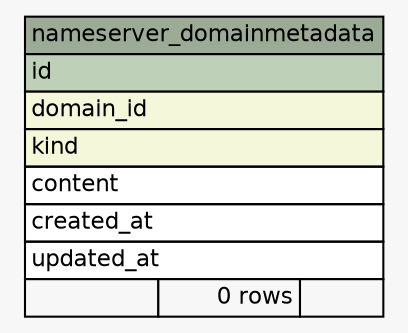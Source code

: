 // dot 2.40.1 on Linux 5.0.0-23-generic
// SchemaSpy rev 590
digraph "nameserver_domainmetadata" {
  graph [
    rankdir="RL"
    bgcolor="#f7f7f7"
    nodesep="0.18"
    ranksep="0.46"
    fontname="Helvetica"
    fontsize="11"
  ];
  node [
    fontname="Helvetica"
    fontsize="11"
    shape="plaintext"
  ];
  edge [
    arrowsize="0.8"
  ];
  "nameserver_domainmetadata" [
    label=<
    <TABLE BORDER="0" CELLBORDER="1" CELLSPACING="0" BGCOLOR="#ffffff">
      <TR><TD COLSPAN="3" BGCOLOR="#9bab96" ALIGN="CENTER">nameserver_domainmetadata</TD></TR>
      <TR><TD PORT="id" COLSPAN="3" BGCOLOR="#bed1b8" ALIGN="LEFT">id</TD></TR>
      <TR><TD PORT="domain_id" COLSPAN="3" BGCOLOR="#f4f7da" ALIGN="LEFT">domain_id</TD></TR>
      <TR><TD PORT="kind" COLSPAN="3" BGCOLOR="#f4f7da" ALIGN="LEFT">kind</TD></TR>
      <TR><TD PORT="content" COLSPAN="3" ALIGN="LEFT">content</TD></TR>
      <TR><TD PORT="created_at" COLSPAN="3" ALIGN="LEFT">created_at</TD></TR>
      <TR><TD PORT="updated_at" COLSPAN="3" ALIGN="LEFT">updated_at</TD></TR>
      <TR><TD ALIGN="LEFT" BGCOLOR="#f7f7f7">  </TD><TD ALIGN="RIGHT" BGCOLOR="#f7f7f7">0 rows</TD><TD ALIGN="RIGHT" BGCOLOR="#f7f7f7">  </TD></TR>
    </TABLE>>
    URL="tables/nameserver_domainmetadata.html"
    tooltip="nameserver_domainmetadata"
  ];
}
